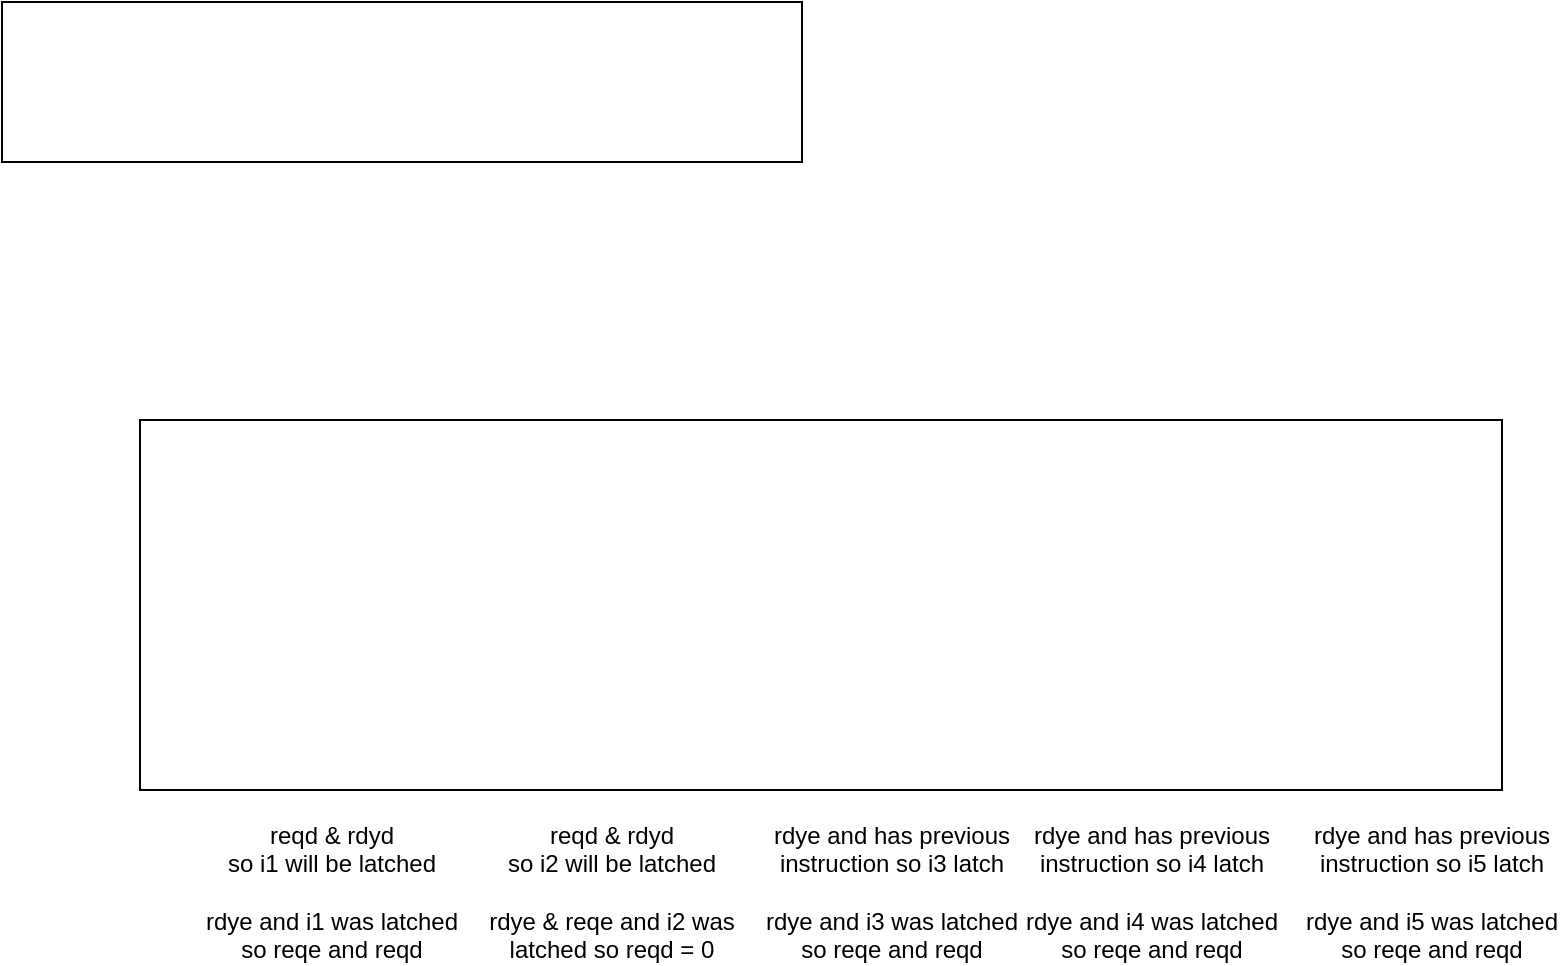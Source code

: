 <mxfile version="13.10.0" type="embed">
    <diagram id="F09HGl4pu2bHTrP2HJcs" name="Page-1">
        <mxGraphModel dx="642" dy="479" grid="1" gridSize="10" guides="1" tooltips="1" connect="1" arrows="1" fold="1" page="1" pageScale="1" pageWidth="1100" pageHeight="850" math="0" shadow="0">
            <root>
                <mxCell id="0"/>
                <mxCell id="1" parent="0"/>
                <mxCell id="24" value="{ &quot;reg&quot;: [&#10;    { &quot;name&quot;: &quot;d&quot;, &quot;bits&quot;: 2, &quot;attr&quot;: &quot;&quot;, &quot;type&quot;:6 },&#10;    { &quot;name&quot;: &quot;r&quot;, &quot;bits&quot;: 1, &quot;attr&quot;: &quot;&quot;, &quot;type&quot;:5 },&#10;    { &quot;name&quot;: &quot;s&quot;, &quot;bits&quot;: 3, &quot;attr&quot;: &quot;&quot;, &quot;type&quot;:4 },&#10;    { &quot;name&quot;: &quot;b&quot;, &quot;bits&quot;: 4, &quot;attr&quot;: &quot;&quot;, &quot;type&quot;:3 },&#10;    { &quot;name&quot;: &quot;i&quot;, &quot;bits&quot;: 1, &quot;attr&quot;: &quot;&quot;, &quot;type&quot;:2 },&#10;    { &quot;name&quot;: &quot;f&quot;, &quot;bits&quot;: 1, &quot;attr&quot;: &quot;&quot;, &quot;type&quot;:1 },&#10;    { &quot;name&quot;: &quot;g&quot;, &quot;bits&quot;: 1, &quot;attr&quot;: &quot;&quot;, &quot;type&quot;:7 },&#10;    { &quot;name&quot;: &quot;D&quot;, &quot;bits&quot;: 2, &quot;attr&quot;: &quot;&quot;, &quot;type&quot;:8 },&#10;    { &quot;name&quot;: &quot;B&quot;, &quot;bits&quot;: 1, &quot;attr&quot;: &quot;&quot;, &quot;type&quot;:9 }&#10;]}" style="shadow=0;dashed=0;align=left;strokeWidth=1;labelBackgroundColor=#ffffff;noLabel=1;shape=mxgraph.wavedrom.abstract.bitfield;bits=16;hspace=500;vspace=80;" parent="1" vertex="1">
                    <mxGeometry x="40" y="40" width="400" height="80" as="geometry"/>
                </mxCell>
                <mxCell id="27" value="{&quot;signal&quot;:[&#10;  { &quot;name&quot;: &quot;clk&quot;, &quot;wave&quot;:  &quot;p..............&quot; },&#10;  { &quot;name&quot;: &quot;instd&quot;,&quot;wave&quot;: &quot;x===....==.....&quot;, &quot;data&quot;:[ &quot;i1&quot;, &quot;i2&quot;, &quot;i3&quot;, &quot;i4&quot;, &quot;i5&quot; ] },&#10;  { &quot;name&quot;: &quot;reqd&quot;, &quot;wave&quot;: &quot;01.......0.....&quot; },&#10;  { &quot;name&quot;: &quot;rdyd&quot;, &quot;wave&quot;: &quot;1..0...1.......&quot;, &quot;node&quot;: &quot;..12...3.4.5.&quot; },&#10;  { &quot;name&quot;: &quot;reqe&quot;, &quot;wave&quot;: &quot;0.1............&quot;, &quot;node&quot;: &quot;...a...b.c.d&quot; },&#10;  { &quot;name&quot;: &quot;rdye&quot;, &quot;wave&quot;: &quot;1..0..1010.101.&quot; }&#10;]}" style="shadow=0;dashed=0;align=left;strokeWidth=1;labelBackgroundColor=#ffffff;noLabel=1;shape=mxgraph.wavedrom.abstract.timing;movable=0;" vertex="1" parent="1">
                    <mxGeometry x="109" y="249" width="681" height="185" as="geometry"/>
                </mxCell>
                <mxCell id="28" value="reqd &amp;amp; rdyd&lt;br&gt;so i1 will be latched&lt;br&gt;&lt;br&gt;rdye and i1 was latched so reqe and reqd" style="text;html=1;strokeColor=none;fillColor=none;align=center;verticalAlign=middle;whiteSpace=wrap;rounded=0;rotation=0;" vertex="1" parent="1">
                    <mxGeometry x="140" y="450" width="130" height="70" as="geometry"/>
                </mxCell>
                <mxCell id="30" value="reqd &amp;amp; rdyd&lt;br&gt;so i2 will be latched&lt;br&gt;&lt;br&gt;rdye &amp;amp; reqe and i2 was latched so reqd = 0" style="text;html=1;strokeColor=none;fillColor=none;align=center;verticalAlign=middle;whiteSpace=wrap;rounded=0;rotation=0;" vertex="1" parent="1">
                    <mxGeometry x="280" y="450" width="130" height="70" as="geometry"/>
                </mxCell>
                <mxCell id="32" value="rdye and has previous instruction so i3 latch&lt;br&gt;&lt;br&gt;rdye and i3 was latched&lt;br&gt;so reqe and reqd" style="text;html=1;strokeColor=none;fillColor=none;align=center;verticalAlign=middle;whiteSpace=wrap;rounded=0;rotation=0;" vertex="1" parent="1">
                    <mxGeometry x="420" y="450" width="130" height="70" as="geometry"/>
                </mxCell>
                <mxCell id="33" value="rdye and has previous instruction so i4 latch&lt;br&gt;&lt;br&gt;rdye and i4 was latched&lt;br&gt;so reqe and reqd" style="text;html=1;strokeColor=none;fillColor=none;align=center;verticalAlign=middle;whiteSpace=wrap;rounded=0;rotation=0;" vertex="1" parent="1">
                    <mxGeometry x="550" y="450" width="130" height="70" as="geometry"/>
                </mxCell>
                <mxCell id="34" value="rdye and has previous instruction so i5 latch&lt;br&gt;&lt;br&gt;rdye and i5 was latched&lt;br&gt;so reqe and reqd" style="text;html=1;strokeColor=none;fillColor=none;align=center;verticalAlign=middle;whiteSpace=wrap;rounded=0;rotation=0;" vertex="1" parent="1">
                    <mxGeometry x="690" y="450" width="130" height="70" as="geometry"/>
                </mxCell>
            </root>
        </mxGraphModel>
    </diagram>
</mxfile>